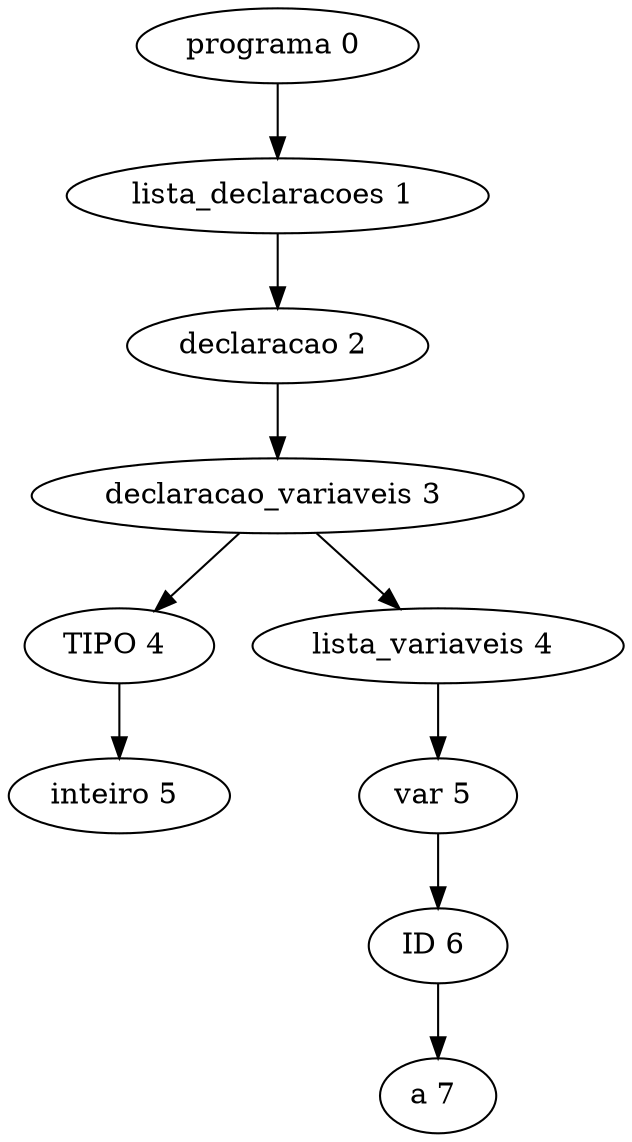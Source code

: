 digraph G {
	"programa 0 " -> "lista_declaracoes 1 "
	"lista_declaracoes 1 " -> "declaracao 2 "
	"declaracao 2 " -> "declaracao_variaveis 3 "
	"declaracao_variaveis 3 " -> "TIPO 4 "
	"TIPO 4 " -> "inteiro 5 "
	"declaracao_variaveis 3 " -> "lista_variaveis 4 "
	"lista_variaveis 4 " -> "var 5 "
	"var 5 " -> "ID 6 "
	"ID 6 " -> "a 7 "
}
